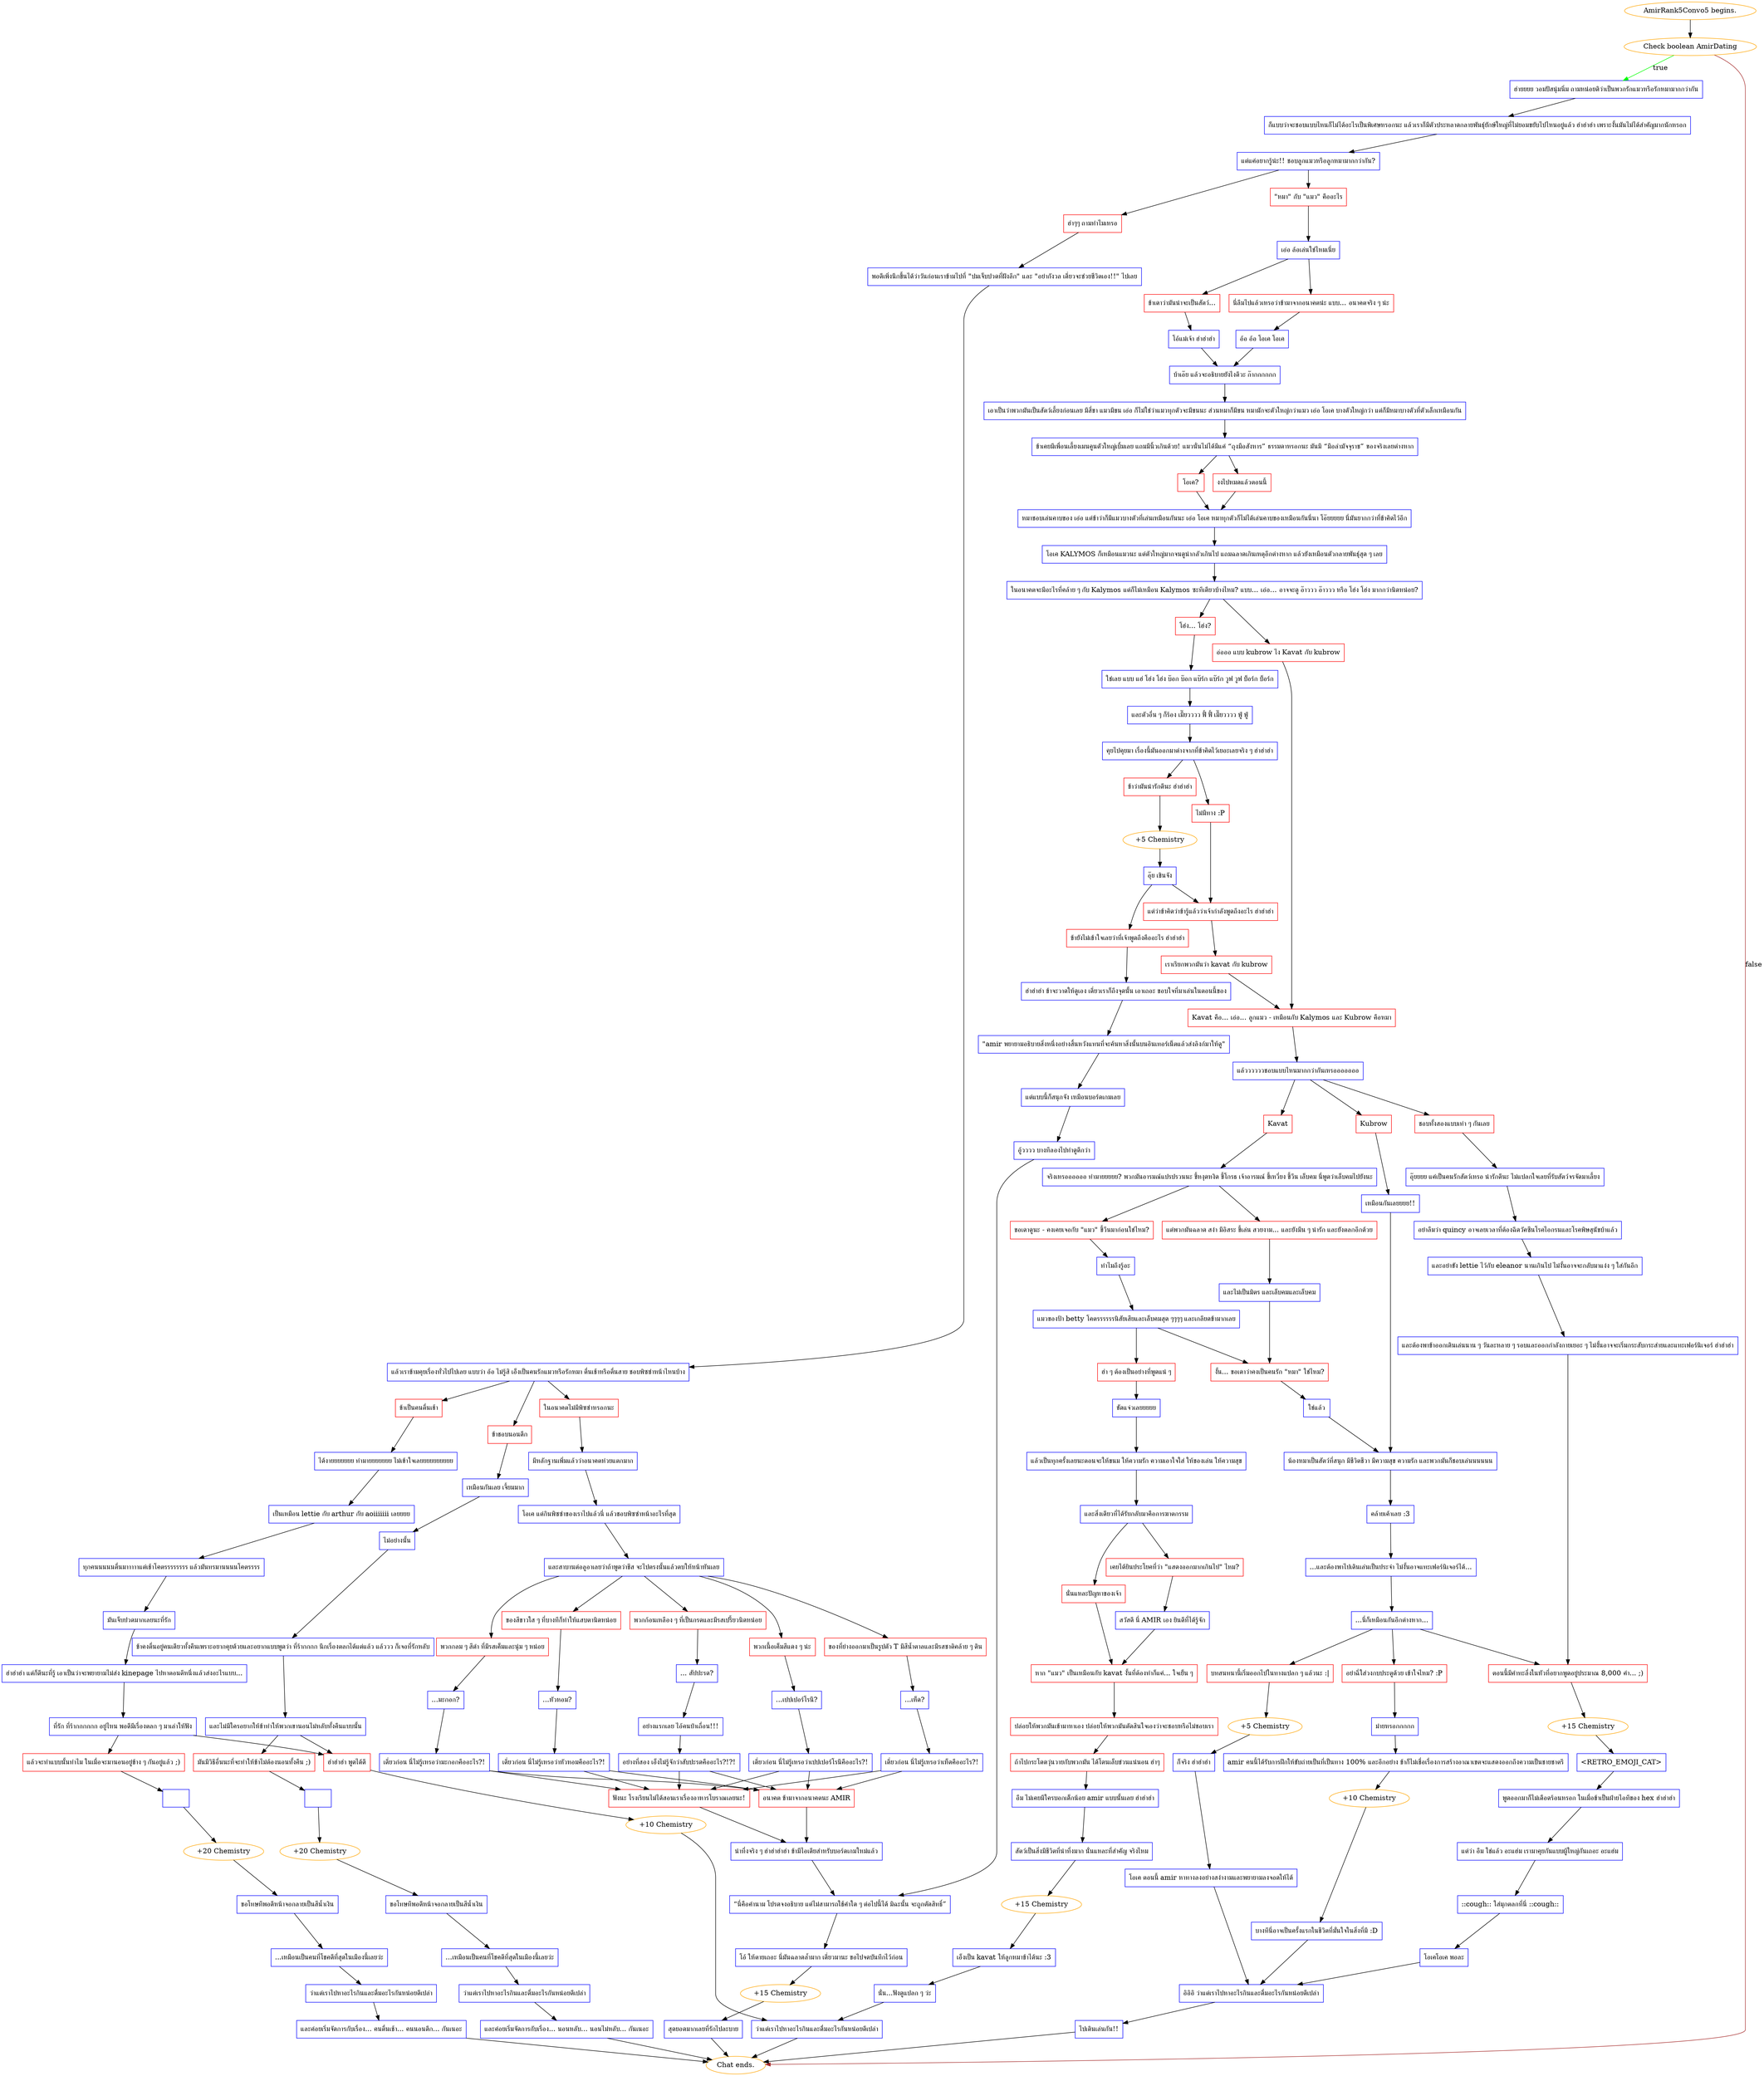 digraph {
	"AmirRank5Convo5 begins." [color=orange];
		"AmirRank5Convo5 begins." -> j3879414663;
	j3879414663 [label="Check boolean AmirDating",color=orange];
		j3879414663 -> j1321818075 [label=true,color=green];
		j3879414663 -> "Chat ends." [label=false,color=brown];
	j1321818075 [label="ฮ่ายยยย วอมปัสนุ่มนิ่ม ถามหน่อยดิว่าเป็นพวกรักแมวหรือรักหมามากกว่ากัน",shape=box,color=blue];
		j1321818075 -> j277875815;
	"Chat ends." [color=orange];
	j277875815 [label="ก็แบบว่าจะชอบแบบไหนก็ไม่ได้อะไรเป็นพิเศษหรอกนะ แล้วเราก็มีตัวประหลาดกลายพันธุ์ยักษ์ใหญ่ที่ไม่ยอมขยับไปไหนอยู่แล้ว ฮ่าฮ่าฮ่า เพราะงั้นมันไม่ได้สำคัญมากนักหรอก",shape=box,color=blue];
		j277875815 -> j280031857;
	j280031857 [label="แต่แค่อยากรู้น่ะ!! ชอบลูกแมวหรือลูกหมามากกว่ากัน?",shape=box,color=blue];
		j280031857 -> j1847239746;
		j280031857 -> j2961667719;
	j1847239746 [label="\"หมา\" กับ \"แมว\" คืออะไร",shape=box,color=red];
		j1847239746 -> j1201974222;
	j2961667719 [label="ฮ่าๆๆ ถามทำไมเหรอ",shape=box,color=red];
		j2961667719 -> j1388140667;
	j1201974222 [label="เอ่อ ล้อเล่นใช่ไหมเนี่ย",shape=box,color=blue];
		j1201974222 -> j351354612;
		j1201974222 -> j516940232;
	j1388140667 [label="พอดีเพิ่งนึกขึ้นได้ว่าวันก่อนเราข้ามไปที่ \"ปมเจ็บปวดที่ฝังลึก\" และ \"อย่ากังวล เดี๋ยวจะช่วยชีวิตเอง!!\" ไปเลย",shape=box,color=blue];
		j1388140667 -> j2643893595;
	j351354612 [label="นี่ลืมไปแล้วเหรอว่าข้ามาจากอนาคตน่ะ แบบ… อนาคตจริง ๆ น่ะ",shape=box,color=red];
		j351354612 -> j962418114;
	j516940232 [label="ข้าเดาว่ามันน่าจะเป็นสัตว์...",shape=box,color=red];
		j516940232 -> j1241207043;
	j2643893595 [label="แล้วเราข้ามคุยเรื่องทั่วไปไปเลย แบบว่า อ้อ ไม่รู้สิ เอ็งเป็นคนรักแมวหรือรักหมา ตื่นเช้าหรือตื่นสาย ชอบพิซซ่าหน้าไหนบ้าง",shape=box,color=blue];
		j2643893595 -> j483757881;
		j2643893595 -> j3073919052;
		j2643893595 -> j2446405213;
	j962418114 [label="อ้อ อ้อ โอเค โอเค",shape=box,color=blue];
		j962418114 -> j1349861483;
	j1241207043 [label="โอ้แม่เจ้า ฮ่าฮ่าฮ่า",shape=box,color=blue];
		j1241207043 -> j1349861483;
	j483757881 [label="ข้าเป็นคนตื่นเช้า",shape=box,color=red];
		j483757881 -> j1827925412;
	j3073919052 [label="ข้าชอบนอนดึก",shape=box,color=red];
		j3073919052 -> j3143743675;
	j2446405213 [label="ในอนาคตไม่มีพิซซ่าหรอกนะ",shape=box,color=red];
		j2446405213 -> j1692948767;
	j1349861483 [label="บ้าเอ๊ย แล้วจะอธิบายยังไงดีวะ ก๊ากกกกกก",shape=box,color=blue];
		j1349861483 -> j1336862721;
	j1827925412 [label="ได้งายยยยยยย ทำมายยยยยยย ไม่เข้าใจเลยยยยยยยยยย",shape=box,color=blue];
		j1827925412 -> j1467635863;
	j3143743675 [label="เหมือนกันเลย เจี้ยมมาก",shape=box,color=blue];
		j3143743675 -> j436662065;
	j1692948767 [label="มีหลักฐานเพิ่มแล้วว่าอนาคตห่วยแตกมาก",shape=box,color=blue];
		j1692948767 -> j2781838224;
	j1336862721 [label="เอาเป็นว่าพวกมันเป็นสัตว์เลี้ยงก่อนเลย มีสี่ขา แมวมีขน เอ่อ ก็ไม่ใช่ว่าแมวทุกตัวจะมีขนนะ ส่วนหมาก็มีขน หมามักจะตัวใหญ่กว่าแมว เอ่อ โอเค บางตัวใหญ่กว่า แต่ก็มีหมาบางตัวที่ตัวเล็กเหมือนกัน",shape=box,color=blue];
		j1336862721 -> j2099115820;
	j1467635863 [label="เป็นเหมือน lettie กับ arthur กับ aoiiiiiii เลยยยย",shape=box,color=blue];
		j1467635863 -> j3190662704;
	j436662065 [label="ไม่อย่างนั้น",shape=box,color=blue];
		j436662065 -> j2747570289;
	j2781838224 [label="โอเค แต่กินพิซซ่าของเราไปแล้วนี่ แล้วชอบพิซซ่าหน้าอะไรที่สุด",shape=box,color=blue];
		j2781838224 -> j3261789045;
	j2099115820 [label="ข้าเคยมีเพื่อนเลี้ยงเมนคูนตัวใหญ่เบิ้มเลย แถมมีนิ้วเกินด้วย! แมวนั่นไม่ได้มีแค่ “ถุงมือสังหาร” ธรรมดาหรอกนะ มันมี “มือล่ามัจจุราช” ของจริงเลยต่างหาก",shape=box,color=blue];
		j2099115820 -> j1670847903;
		j2099115820 -> j511161570;
	j3190662704 [label="ทุกคนนนนนตื่นมาาาาาแต่เช้าโคตรรรรรรรร แล้วมันทรมานนนนโคตรรรร",shape=box,color=blue];
		j3190662704 -> j2131324597;
	j2747570289 [label="ข้าคงตื่นอยู่คนเดียวทั้งคืนเพราะอยากคุยด้วยและอยากแบบพูดว่า ที่ร้ากกกก นึกเรื่องตลกได้แต่แล้ว แล้ววว ก็เจอที่รักหลับ",shape=box,color=blue];
		j2747570289 -> j2605294892;
	j3261789045 [label="และสาบานต่อลูอาเลยว่าถ้าพูดว่าชีส จะไปตรงนั้นแล้วตบให้หน้าหันเลย",shape=box,color=blue];
		j3261789045 -> j3022894076;
		j3261789045 -> j3649598185;
		j3261789045 -> j896664306;
		j3261789045 -> j3202755141;
		j3261789045 -> j1700033379;
	j1670847903 [label="งงไปหมดแล้วตอนนี้",shape=box,color=red];
		j1670847903 -> j2781536160;
	j511161570 [label="โอเค?",shape=box,color=red];
		j511161570 -> j2781536160;
	j2131324597 [label="มันเจ็บปวดมากเลยนะที่รัก",shape=box,color=blue];
		j2131324597 -> j1844753583;
	j2605294892 [label="และไม่มีใครอยากให้ข้าทำให้พวกเขานอนไม่หลับทั้งคืนแบบนั้น",shape=box,color=blue];
		j2605294892 -> j3397494751;
		j2605294892 -> j2609760966;
	j3022894076 [label="พวกเนื้อเค็มสีแดง ๆ น่ะ",shape=box,color=red];
		j3022894076 -> j710695108;
	j3649598185 [label="พวกกลม ๆ สีดำ ที่มีรสเค็มและนุ่ม ๆ หน่อย",shape=box,color=red];
		j3649598185 -> j2096357776;
	j896664306 [label="ของที่ย่างออกมาเป็นรูปตัว T มีสีน้ำตาลและมีรสชาติคล้าย ๆ ดิน",shape=box,color=red];
		j896664306 -> j3096834138;
	j3202755141 [label="ของสีขาวใส ๆ ที่บางทีก็ทำให้แสบตานิดหน่อย",shape=box,color=red];
		j3202755141 -> j2106288389;
	j1700033379 [label="พวกก้อนเหลือง ๆ ที่เป็นกรดและมีรสเปรี้ยวนิดหน่อย",shape=box,color=red];
		j1700033379 -> j2668837916;
	j2781536160 [label="หมาชอบเล่นคาบของ เอ่อ แต่ข้าว่าก็มีแมวบางตัวที่เล่นเหมือนกันนะ เอ่อ โอเค หมาทุกตัวก็ไม่ได้เล่นคาบของเหมือนกันนี่นา โอ๊ยยยยย นี่มันยากกว่าที่ข้าคิดไว้อีก",shape=box,color=blue];
		j2781536160 -> j3447028607;
	j1844753583 [label="ฮ่าฮ่าฮ่า แต่ก็ดีนะที่รู้ เอาเป็นว่าจะพยายามไม่ส่ง kinepage ไปหาตอนตีหนึ่งแล้วส่งอะไรแบบ...",shape=box,color=blue];
		j1844753583 -> j897774867;
	j3397494751 [label="มันมีวิธีอื่นนะที่จะทำให้ข้าไม่ต้องนอนทั้งคืน ;)",shape=box,color=red];
		j3397494751 -> j2701396271;
	j2609760966 [label="ฮ่าฮ่าฮ่า พูดได้ดี",shape=box,color=red];
		j2609760966 -> j1382127423;
	j710695108 [label="...เปปเปอร์โรนี?",shape=box,color=blue];
		j710695108 -> j3612110737;
	j2096357776 [label="...มะกอก?",shape=box,color=blue];
		j2096357776 -> j893919419;
	j3096834138 [label="...เห็ด?",shape=box,color=blue];
		j3096834138 -> j65972886;
	j2106288389 [label="...หัวหอม?",shape=box,color=blue];
		j2106288389 -> j311179918;
	j2668837916 [label="... สัปปะรด?",shape=box,color=blue];
		j2668837916 -> j2337301522;
	j3447028607 [label="โอเค KALYMOS ก็เหมือนแมวนะ แต่ตัวใหญ่มากจนดูน่ากลัวเกินไป แถมฉลาดเกินเหตุอีกต่างหาก แล้วยังเหมือนตัวกลายพันธุ์สุด ๆ เลย",shape=box,color=blue];
		j3447028607 -> j3143032583;
	j897774867 [label="ที่รัก ที่ร้ากกกกกก อยู่ไหน พอดีมีเรื่องตลก ๆ มาเล่าให้ฟัง",shape=box,color=blue];
		j897774867 -> j613558450;
		j897774867 -> j2609760966;
	j2701396271 [label="  ",shape=box,color=blue];
		j2701396271 -> j2631048862;
	j1382127423 [label="+10 Chemistry",color=orange];
		j1382127423 -> j872363223;
	j3612110737 [label="เดี๋ยวก่อน นี่ไม่รู้เหรอว่าเปปเปอร์โรนีคืออะไร?!",shape=box,color=blue];
		j3612110737 -> j2396930084;
		j3612110737 -> j906455493;
	j893919419 [label="เดี๋ยวก่อน นี่ไม่รู้เหรอว่ามะกอกคืออะไร?!",shape=box,color=blue];
		j893919419 -> j2396930084;
		j893919419 -> j906455493;
	j65972886 [label="เดี๋ยวก่อน นี่ไม่รู้เหรอว่าเห็ดคืออะไร?!",shape=box,color=blue];
		j65972886 -> j2396930084;
		j65972886 -> j906455493;
	j311179918 [label="เดี๋ยวก่อน นี่ไม่รู้เหรอว่าหัวหอมคืออะไร?!",shape=box,color=blue];
		j311179918 -> j2396930084;
		j311179918 -> j906455493;
	j2337301522 [label="อย่างแรกเลย ไอ้คนป่าเถื่อน!!!",shape=box,color=blue];
		j2337301522 -> j1831878731;
	j3143032583 [label="ในอนาคตจะมีอะไรที่คล้าย ๆ กับ Kalymos แต่ก็ไม่เหมือน Kalymos ซะทีเดียวบ้างไหม? แบบ… เอ่อ… อาจจะดู อ๊าววว อ๊าววว หรือ โฮ่ง โฮ่ง มากกว่านิดหน่อย?",shape=box,color=blue];
		j3143032583 -> j1123904124;
		j3143032583 -> j1635820631;
	j613558450 [label="แล้วจะทำแบบนั้นทำไม ในเมื่อจะมานอนอยู่ข้าง ๆ กันอยู่แล้ว ;)",shape=box,color=red];
		j613558450 -> j704312667;
	j2631048862 [label="+20 Chemistry",color=orange];
		j2631048862 -> j1691120898;
	j872363223 [label="ว่าแต่เราไปหาอะไรกินและดื่มอะไรกันหน่อยดีเปล่า",shape=box,color=blue];
		j872363223 -> "Chat ends.";
	j2396930084 [label="อนาคต ข้ามาจากอนาคตนะ AMIR",shape=box,color=red];
		j2396930084 -> j2871811392;
	j906455493 [label="ฟังนะ โรงเรียนไม่ได้สอนเราเรื่องอาหารโบราณเลยนะ!",shape=box,color=red];
		j906455493 -> j2871811392;
	j1831878731 [label="อย่างที่สอง เอ็งไม่รู้จักว่าสับปะรดคืออะไร?!?!",shape=box,color=blue];
		j1831878731 -> j2396930084;
		j1831878731 -> j906455493;
	j1123904124 [label="อ๋อออ แบบ kubrow ไง Kavat กับ kubrow",shape=box,color=red];
		j1123904124 -> j2020112117;
	j1635820631 [label="โฮ่ง... โฮ่ง?",shape=box,color=red];
		j1635820631 -> j4032543547;
	j704312667 [label="  ",shape=box,color=blue];
		j704312667 -> j2224274755;
	j1691120898 [label="ขอโทษทีพอดีหน้าจอกลายเป็นสีน้ำเงิน",shape=box,color=blue];
		j1691120898 -> j3056192151;
	j2871811392 [label="น่าทึ่งจริง ๆ ฮ่าฮ่าฮ่าฮ่า ข้ามีไอเดียสำหรับบอร์ดเกมใหม่แล้ว",shape=box,color=blue];
		j2871811392 -> j4019311050;
	j2020112117 [label="Kavat คือ... เอ่อ... ลูกแมว - เหมือนกับ Kalymos และ Kubrow คือหมา",shape=box,color=red];
		j2020112117 -> j1319360652;
	j4032543547 [label="ใช่เลย แบบ แฮ่ โฮ่ง โฮ่ง บ๊อก บ๊อก แบ๊ร์ก แบ๊ร์ก วูฟ วูฟ บ็อร์ก บ็อร์ก",shape=box,color=blue];
		j4032543547 -> j2131445692;
	j2224274755 [label="+20 Chemistry",color=orange];
		j2224274755 -> j3708288936;
	j3056192151 [label="...เหมือนเป็นคนที่โชคดีที่สุดในเมืองนี้เลยว่ะ",shape=box,color=blue];
		j3056192151 -> j475486086;
	j4019311050 [label="“นี่คือคำนาม โปรดจงอธิบาย แต่ไม่สามารถใช้คำใด ๆ ต่อไปนี้ได้ มิฉะนั้น จะถูกตัดสิทธิ์”",shape=box,color=blue];
		j4019311050 -> j4208550918;
	j1319360652 [label="แล้ววววววชอบแบบไหนมากกว่ากันเหรอออออออ",shape=box,color=blue];
		j1319360652 -> j1119717854;
		j1319360652 -> j3163959995;
		j1319360652 -> j1510796283;
	j2131445692 [label="และตัวอื่น ๆ ก็ร้อง เมี๊ยวววว ฟี้ ฟี้ เมี๊ยวววว ฟู่ ฟู่",shape=box,color=blue];
		j2131445692 -> j1136959185;
	j3708288936 [label="ขอโทษทีพอดีหน้าจอกลายเป็นสีน้ำเงิน",shape=box,color=blue];
		j3708288936 -> j2439421803;
	j475486086 [label="ว่าแต่เราไปหาอะไรกินและดื่มอะไรกันหน่อยดีเปล่า",shape=box,color=blue];
		j475486086 -> j1079551453;
	j4208550918 [label="โอ้ ให้ตายเถอะ นี่มันฉลาดล้ำมาก เดี๋ยวมานะ ขอไปจดบันทึกไว้ก่อน",shape=box,color=blue];
		j4208550918 -> j3239205510;
	j1119717854 [label="Kavat",shape=box,color=red];
		j1119717854 -> j145526309;
	j3163959995 [label="Kubrow",shape=box,color=red];
		j3163959995 -> j2394720730;
	j1510796283 [label="ชอบทั้งสองแบบเท่า ๆ กันเลย",shape=box,color=red];
		j1510796283 -> j1016148248;
	j1136959185 [label="คุยไปคุยมา เรื่องนี้มันออกมาต่างจากที่ข้าคิดไว้เยอะเลยจริง ๆ ฮ่าฮ่าฮ่า",shape=box,color=blue];
		j1136959185 -> j3497659616;
		j1136959185 -> j4207106964;
	j2439421803 [label="...เหมือนเป็นคนที่โชคดีที่สุดในเมืองนี้เลยว่ะ",shape=box,color=blue];
		j2439421803 -> j4101533827;
	j1079551453 [label="และค่อยเริ่มจัดการกับเรื่อง... นอนหลับ... นอนไม่หลับ... กันเนอะ",shape=box,color=blue];
		j1079551453 -> "Chat ends.";
	j3239205510 [label="+15 Chemistry",color=orange];
		j3239205510 -> j441502534;
	j145526309 [label="จริงเหรออออออ ทำมายยยยย? พวกมันอารมณ์แปรปรวนนะ ขี้หงุดหงิด ขี้โกรธ เจ้าอารมณ์ ขี้เหวี่ยง ขี้วีน เล็บคม นี่พูดว่าเล็บคมไปยังนะ",shape=box,color=blue];
		j145526309 -> j930097888;
		j145526309 -> j1447059244;
	j2394720730 [label="เหมือนกันเลยยยย!!",shape=box,color=blue];
		j2394720730 -> j764966545;
	j1016148248 [label="อุ๊ยยยย แค่เป็นคนรักสัตว์เหรอ น่ารักดีนะ ไม่แปลกใจเลยที่รับสัตว์จรจัดมาเลี้ยง",shape=box,color=blue];
		j1016148248 -> j2056053873;
	j3497659616 [label="ไม่มีทาง :P",shape=box,color=red];
		j3497659616 -> j3621938928;
	j4207106964 [label="ข้าว่ามันน่ารักดีนะ ฮ่าฮ่าฮ่า",shape=box,color=red];
		j4207106964 -> j3608917562;
	j4101533827 [label="ว่าแต่เราไปหาอะไรกินและดื่มอะไรกันหน่อยดีเปล่า",shape=box,color=blue];
		j4101533827 -> j3416528113;
	j441502534 [label="สุดยอดมากเลยที่รักไปละบาย",shape=box,color=blue];
		j441502534 -> "Chat ends.";
	j930097888 [label="ขอเดาดูนะ - คงเคยเจอกับ \"แมว\" ขี้วีนมาก่อนใช่ไหม?",shape=box,color=red];
		j930097888 -> j1719921127;
	j1447059244 [label="แต่พวกมันฉลาด สง่า มีอิสระ ขี้เล่น สวยงาม... และยังมึน ๆ น่ารัก และยังตลกอีกด้วย",shape=box,color=red];
		j1447059244 -> j1481188841;
	j764966545 [label="น้องหมาเป็นสัตว์ที่สนุก มีชีวิตชีวา มีความสุข ความรัก และพวกมันก็ชอบเล่นนนนนน",shape=box,color=blue];
		j764966545 -> j2231434862;
	j2056053873 [label="อย่าลืมว่า quincy อาจเลยเวลาที่ต้องฉีดวัคซีนโรคไอกรนและโรคพิษสุนัขบ้าแล้ว",shape=box,color=blue];
		j2056053873 -> j406518933;
	j3621938928 [label="แต่ว่าข้าคิดว่าข้ารู้แล้วว่าเจ้ากำลังพูดถึงอะไร ฮ่าฮ่าฮ่า",shape=box,color=red];
		j3621938928 -> j456592452;
	j3608917562 [label="+5 Chemistry",color=orange];
		j3608917562 -> j1104656245;
	j3416528113 [label="และค่อยเริ่มจัดการกับเรื่อง... คนตื่นเช้า... คนนอนดึก... กันเนอะ",shape=box,color=blue];
		j3416528113 -> "Chat ends.";
	j1719921127 [label="ทำไมถึงรู้อะ",shape=box,color=blue];
		j1719921127 -> j1372978797;
	j1481188841 [label="และไม่เป็นมิตร และเล็บคมและเล็บคม",shape=box,color=blue];
		j1481188841 -> j4125138852;
	j2231434862 [label="คล้ายเค้าเลย :3",shape=box,color=blue];
		j2231434862 -> j4252403833;
	j406518933 [label="และอย่าขัง lettie ไว้กับ eleanor นานเกินไป ไม่งั้นอาจจะกลับมาแง่ง ๆ ใส่กันอีก",shape=box,color=blue];
		j406518933 -> j2155112342;
	j456592452 [label="เราเรียกพวกมันว่า kavat กับ kubrow",shape=box,color=red];
		j456592452 -> j2020112117;
	j1104656245 [label="อุ๊ย เขินจัง",shape=box,color=blue];
		j1104656245 -> j3621938928;
		j1104656245 -> j3168508969;
	j1372978797 [label="แมวของป้า betty โคตรรรรรรนิสัยเสียและเล็บคมสุด ๆๆๆๆ และเกลียดข้ามากเลย",shape=box,color=blue];
		j1372978797 -> j2771012116;
		j1372978797 -> j4125138852;
	j4125138852 [label="งั้น... ขอเดาว่าคงเป็นคนรัก \"หมา\" ใช่ไหม?",shape=box,color=red];
		j4125138852 -> j164875693;
	j4252403833 [label="...และต้องพาไปเดินเล่นเป็นประจำ ไม่งั้นอาจแทะเฟอร์นิเจอร์ได้...",shape=box,color=blue];
		j4252403833 -> j3773987514;
	j2155112342 [label="และต้องพาข้าออกเดินเล่นนาน ๆ วันละหลาย ๆ รอบและออกกำลังกายเยอะ ๆ ไม่งั้นอาจจะเริ่มกระสับกระส่ายและแทะเฟอร์นิเจอร์ ฮ่าฮ่าฮ่า",shape=box,color=blue];
		j2155112342 -> j2764952604;
	j3168508969 [label="ข้ายังไม่เข้าใจเลยว่าที่เจ้าพูดถึงคืออะไร ฮ่าฮ่าฮ่า",shape=box,color=red];
		j3168508969 -> j3449190705;
	j2771012116 [label="ฮ่า ๆ ต้องเป็นอย่างที่พูดแน่ ๆ",shape=box,color=red];
		j2771012116 -> j1511971838;
	j164875693 [label="ใช่แล้ว",shape=box,color=blue];
		j164875693 -> j764966545;
	j3773987514 [label="...นี่ก็เหมือนกันอีกต่างหาก...",shape=box,color=blue];
		j3773987514 -> j2215465024;
		j3773987514 -> j1999946993;
		j3773987514 -> j2764952604;
	j2764952604 [label="ตอนนี้มีคำทะลึ่งในหัวที่อยากพูดอยู่ประมาณ 8,000 คำ... ;)",shape=box,color=red];
		j2764952604 -> j2506061207;
	j3449190705 [label="ฮ่าฮ่าฮ่า ข้าจะวาดให้ดูเอง เดี๋ยวเราก็ถึงจุดนั้น เอาเถอะ ขอบใจที่มาเล่นในตอนนี้ของ",shape=box,color=blue];
		j3449190705 -> j435998222;
	j1511971838 [label="ชัดแจ๋วเลยยยยย",shape=box,color=blue];
		j1511971838 -> j808267462;
	j2215465024 [label="บทสนทนานี้เริ่มออกไปในทางแปลก ๆ แล้วนะ :|",shape=box,color=red];
		j2215465024 -> j1492678861;
	j1999946993 [label="อย่าฉี่ใส่วงกบประตูด้วย เข้าใจไหม? :P",shape=box,color=red];
		j1999946993 -> j2548362349;
	j2506061207 [label="+15 Chemistry",color=orange];
		j2506061207 -> j386738919;
	j435998222 [label="\"amir พยายามอธิบายสิ่งหนึ่งอย่างสิ้นหวังแทนที่จะค้นหาสิ่งนั้นบนอินเทอร์เน็ตแล้วส่งลิงก์มาให้ดู\"",shape=box,color=blue];
		j435998222 -> j2640109450;
	j808267462 [label="แล้วเป็นทุกครั้งเลยนะตอนจะให้ขนม ให้ความรัก ความเอาใจใส่ ให้ของเล่น ให้ความสุข",shape=box,color=blue];
		j808267462 -> j3991485001;
	j1492678861 [label="+5 Chemistry",color=orange];
		j1492678861 -> j4184407714;
	j2548362349 [label="ม่ายหรอกกกกก",shape=box,color=blue];
		j2548362349 -> j3615096552;
	j386738919 [label="<RETRO_EMOJI_CAT>",shape=box,color=blue];
		j386738919 -> j3586590554;
	j2640109450 [label="แต่แบบนี้ก็สนุกจัง เหมือนบอร์ดเกมเลย",shape=box,color=blue];
		j2640109450 -> j3163514980;
	j3991485001 [label="และสิ่งเดียวที่ได้รับกลับมาคือการฆาตกรรม",shape=box,color=blue];
		j3991485001 -> j3879321614;
		j3991485001 -> j2581970166;
	j4184407714 [label="ก็จริง ฮ่าฮ่าฮ่า",shape=box,color=blue];
		j4184407714 -> j837843797;
	j3615096552 [label="amir คนนี้ได้รับการฝึกให้ขับถ่ายเป็นที่เป็นทาง 100% และอีกอย่าง ข้าก็ไม่เชื่อเรื่องการสร้างอาณาเขตจะแสดงออกถึงความเป็นชายชาตรี",shape=box,color=blue];
		j3615096552 -> j2114017882;
	j3586590554 [label="พูดออกมาก็ไม่เดือดร้อนหรอก ในเมื่อข้าเป็นฝ่ายไอทีของ hex ฮ่าฮ่าฮ่า",shape=box,color=blue];
		j3586590554 -> j2499333978;
	j3163514980 [label="อู้วววว บางทีลองไปทำดูดีกว่า",shape=box,color=blue];
		j3163514980 -> j4019311050;
	j3879321614 [label="เคยได้ยินประโยคที่ว่า \"แสดงออกมากเกินไป\" ไหม?",shape=box,color=red];
		j3879321614 -> j4061734953;
	j2581970166 [label="นั่นแหละปัญหาของเจ้า",shape=box,color=red];
		j2581970166 -> j1843290358;
	j837843797 [label="โอเค ตอนนี้ amir หาทางลงอย่างสง่างามและพยายามลงจอดให้ได้",shape=box,color=blue];
		j837843797 -> j2949452656;
	j2114017882 [label="+10 Chemistry",color=orange];
		j2114017882 -> j2943237082;
	j2499333978 [label="แต่ว่า อืม ใช่แล้ว อะแฮ่ม เรามาคุยกันแบบผู้ใหญ่กันเถอะ อะแฮ่ม",shape=box,color=blue];
		j2499333978 -> j3316211521;
	j4061734953 [label="สวัสดี นี่ AMIR เอง ยินดีที่ได้รู้จัก",shape=box,color=blue];
		j4061734953 -> j1843290358;
	j1843290358 [label="หาก \"แมว\" เป็นเหมือนกับ kavat งั้นที่ต้องทำก็แค่... ใจเย็น ๆ",shape=box,color=red];
		j1843290358 -> j4195332029;
	j2949452656 [label="อิอิอิ ว่าแต่เราไปหาอะไรกินและดื่มอะไรกันหน่อยดีเปล่า",shape=box,color=blue];
		j2949452656 -> j2450246029;
	j2943237082 [label="บางทีนี่อาจเป็นครั้งแรกในชีวิตที่มั่นใจในสิ่งที่มี :D",shape=box,color=blue];
		j2943237082 -> j2949452656;
	j3316211521 [label="::cough:: ใส่มุกตลกที่นี่ ::cough::",shape=box,color=blue];
		j3316211521 -> j3618002609;
	j4195332029 [label="ปล่อยให้พวกมันเข้ามาหาเอง ปล่อยให้พวกมันตัดสินใจเองว่าจะชอบหรือไม่ชอบเรา",shape=box,color=red];
		j4195332029 -> j155275581;
	j2450246029 [label="ไปเดินเล่นกัน!!",shape=box,color=blue];
		j2450246029 -> "Chat ends.";
	j3618002609 [label="โอเคโอเค พอละ",shape=box,color=blue];
		j3618002609 -> j2949452656;
	j155275581 [label="ถ้าไปกระโดดวุ่นวายกับพวกมัน ได้โดนเล็บข่วนแน่นอน ฮ่าๆ",shape=box,color=red];
		j155275581 -> j736206874;
	j736206874 [label="อืม ไม่เคยมีใครบอกเด็กน้อย amir แบบนั้นเลย ฮ่าฮ่าฮ่า",shape=box,color=blue];
		j736206874 -> j3228147816;
	j3228147816 [label="สัตว์เป็นสิ่งมีชีวิตที่น่าทึ่งมาก นั่นแหละที่สำคัญ จริงไหม",shape=box,color=blue];
		j3228147816 -> j1542556875;
	j1542556875 [label="+15 Chemistry",color=orange];
		j1542556875 -> j2557428983;
	j2557428983 [label="เอ็งเป็น kavat ให้ลูกหมาข้าได้นะ :3",shape=box,color=blue];
		j2557428983 -> j312068325;
	j312068325 [label="นั่น...ฟังดูแปลก ๆ ว่ะ",shape=box,color=blue];
		j312068325 -> j872363223;
}